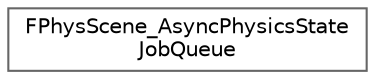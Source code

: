 digraph "Graphical Class Hierarchy"
{
 // INTERACTIVE_SVG=YES
 // LATEX_PDF_SIZE
  bgcolor="transparent";
  edge [fontname=Helvetica,fontsize=10,labelfontname=Helvetica,labelfontsize=10];
  node [fontname=Helvetica,fontsize=10,shape=box,height=0.2,width=0.4];
  rankdir="LR";
  Node0 [id="Node000000",label="FPhysScene_AsyncPhysicsState\lJobQueue",height=0.2,width=0.4,color="grey40", fillcolor="white", style="filled",URL="$df/d68/structFPhysScene__AsyncPhysicsStateJobQueue.html",tooltip=" "];
}
